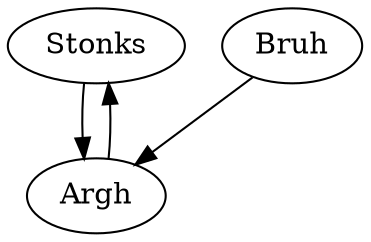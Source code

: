 //init Bruh
digraph bruhMachine {
        Stonks -> Argh [label=""]
        Argh -> Stonks [label=""]
        Bruh -> Argh [label=""]
}